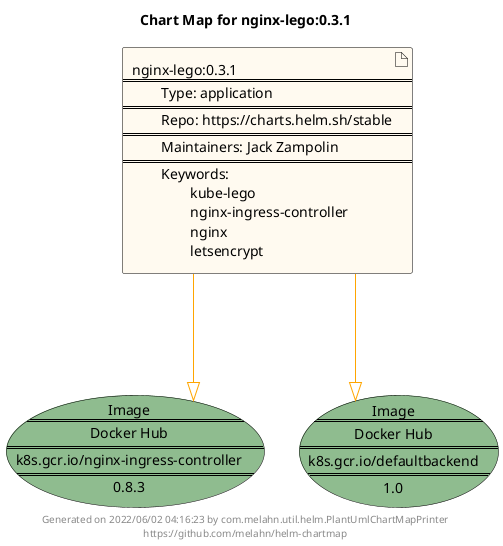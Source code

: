 @startuml
skinparam linetype ortho
skinparam backgroundColor white
skinparam usecaseBorderColor black
skinparam usecaseArrowColor LightSlateGray
skinparam artifactBorderColor black
skinparam artifactArrowColor LightSlateGray

title Chart Map for nginx-lego:0.3.1

'There is one referenced Helm Chart
artifact "nginx-lego:0.3.1\n====\n\tType: application\n====\n\tRepo: https://charts.helm.sh/stable\n====\n\tMaintainers: Jack Zampolin\n====\n\tKeywords: \n\t\tkube-lego\n\t\tnginx-ingress-controller\n\t\tnginx\n\t\tletsencrypt" as nginx_lego_0_3_1 #FloralWhite

'There are 2 referenced Docker Images
usecase "Image\n====\nDocker Hub\n====\nk8s.gcr.io/nginx-ingress-controller\n====\n0.8.3" as k8s_gcr_io_nginx_ingress_controller_0_8_3 #DarkSeaGreen
usecase "Image\n====\nDocker Hub\n====\nk8s.gcr.io/defaultbackend\n====\n1.0" as k8s_gcr_io_defaultbackend_1_0 #DarkSeaGreen

'Chart Dependencies
nginx_lego_0_3_1--[#orange]-|>k8s_gcr_io_defaultbackend_1_0
nginx_lego_0_3_1--[#orange]-|>k8s_gcr_io_nginx_ingress_controller_0_8_3

center footer Generated on 2022/06/02 04:16:23 by com.melahn.util.helm.PlantUmlChartMapPrinter\nhttps://github.com/melahn/helm-chartmap
@enduml
